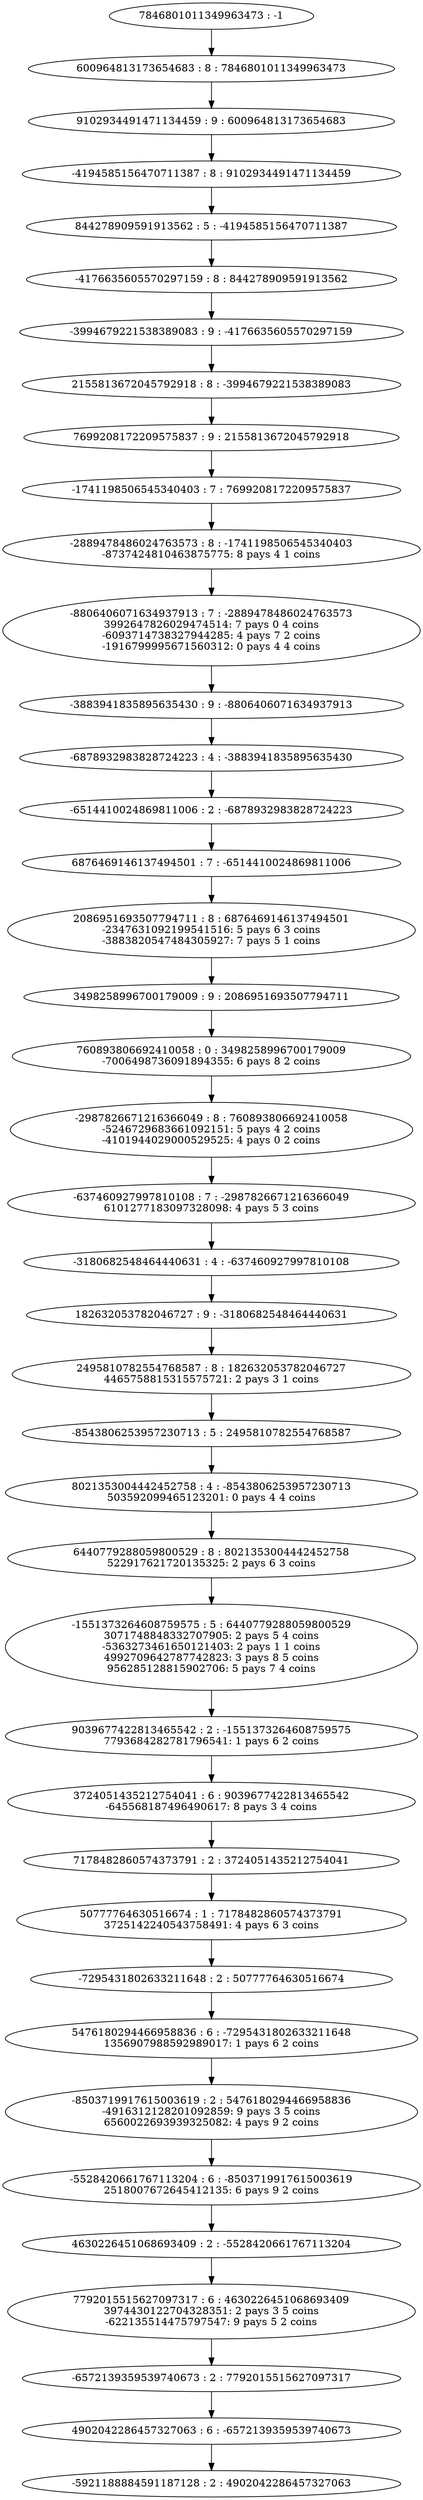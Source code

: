digraph "plots_10_0.9_0.8_1000000.0_6000.0_2880000.0/tree_0_40.dot" {
	0 [label="7846801011349963473 : -1"]
	1 [label="600964813173654683 : 8 : 7846801011349963473
"]
	2 [label="9102934491471134459 : 9 : 600964813173654683
"]
	3 [label="-4194585156470711387 : 8 : 9102934491471134459
"]
	4 [label="844278909591913562 : 5 : -4194585156470711387
"]
	5 [label="-4176635605570297159 : 8 : 844278909591913562
"]
	6 [label="-3994679221538389083 : 9 : -4176635605570297159
"]
	7 [label="2155813672045792918 : 8 : -3994679221538389083
"]
	8 [label="7699208172209575837 : 9 : 2155813672045792918
"]
	9 [label="-1741198506545340403 : 7 : 7699208172209575837
"]
	10 [label="-2889478486024763573 : 8 : -1741198506545340403
-8737424810463875775: 8 pays 4 1 coins
"]
	11 [label="-8806406071634937913 : 7 : -2889478486024763573
3992647826029474514: 7 pays 0 4 coins
-6093714738327944285: 4 pays 7 2 coins
-1916799995671560312: 0 pays 4 4 coins
"]
	12 [label="-3883941835895635430 : 9 : -8806406071634937913
"]
	13 [label="-6878932983828724223 : 4 : -3883941835895635430
"]
	14 [label="-6514410024869811006 : 2 : -6878932983828724223
"]
	15 [label="6876469146137494501 : 7 : -6514410024869811006
"]
	16 [label="2086951693507794711 : 8 : 6876469146137494501
-2347631092199541516: 5 pays 6 3 coins
-3883820547484305927: 7 pays 5 1 coins
"]
	17 [label="3498258996700179009 : 9 : 2086951693507794711
"]
	18 [label="760893806692410058 : 0 : 3498258996700179009
-7006498736091894355: 6 pays 8 2 coins
"]
	19 [label="-2987826671216366049 : 8 : 760893806692410058
-5246729683661092151: 5 pays 4 2 coins
-4101944029000529525: 4 pays 0 2 coins
"]
	20 [label="-637460927997810108 : 7 : -2987826671216366049
6101277183097328098: 4 pays 5 3 coins
"]
	21 [label="-3180682548464440631 : 4 : -637460927997810108
"]
	22 [label="182632053782046727 : 9 : -3180682548464440631
"]
	23 [label="2495810782554768587 : 8 : 182632053782046727
4465758815315575721: 2 pays 3 1 coins
"]
	24 [label="-8543806253957230713 : 5 : 2495810782554768587
"]
	25 [label="8021353004442452758 : 4 : -8543806253957230713
503592099465123201: 0 pays 4 4 coins
"]
	26 [label="6440779288059800529 : 8 : 8021353004442452758
522917621720135325: 2 pays 6 3 coins
"]
	27 [label="-1551373264608759575 : 5 : 6440779288059800529
3071748848332707905: 2 pays 5 4 coins
-5363273461650121403: 2 pays 1 1 coins
4992709642787742823: 3 pays 8 5 coins
956285128815902706: 5 pays 7 4 coins
"]
	28 [label="9039677422813465542 : 2 : -1551373264608759575
7793684282781796541: 1 pays 6 2 coins
"]
	29 [label="3724051435212754041 : 6 : 9039677422813465542
-645568187496490617: 8 pays 3 4 coins
"]
	30 [label="7178482860574373791 : 2 : 3724051435212754041
"]
	31 [label="50777764630516674 : 1 : 7178482860574373791
3725142240543758491: 4 pays 6 3 coins
"]
	32 [label="-7295431802633211648 : 2 : 50777764630516674
"]
	33 [label="5476180294466958836 : 6 : -7295431802633211648
1356907988592989017: 1 pays 6 2 coins
"]
	34 [label="-8503719917615003619 : 2 : 5476180294466958836
-4916312128201092859: 9 pays 3 5 coins
6560022693939325082: 4 pays 9 2 coins
"]
	35 [label="-5528420661767113204 : 6 : -8503719917615003619
2518007672645412135: 6 pays 9 2 coins
"]
	36 [label="4630226451068693409 : 2 : -5528420661767113204
"]
	37 [label="7792015515627097317 : 6 : 4630226451068693409
3974430122704328351: 2 pays 3 5 coins
-622135514475797547: 9 pays 5 2 coins
"]
	38 [label="-6572139359539740673 : 2 : 7792015515627097317
"]
	39 [label="4902042286457327063 : 6 : -6572139359539740673
"]
	40 [label="-5921188884591187128 : 2 : 4902042286457327063
"]
	0 -> 1
	1 -> 2
	2 -> 3
	3 -> 4
	4 -> 5
	5 -> 6
	6 -> 7
	7 -> 8
	8 -> 9
	9 -> 10
	10 -> 11
	11 -> 12
	12 -> 13
	13 -> 14
	14 -> 15
	15 -> 16
	16 -> 17
	17 -> 18
	18 -> 19
	19 -> 20
	20 -> 21
	21 -> 22
	22 -> 23
	23 -> 24
	24 -> 25
	25 -> 26
	26 -> 27
	27 -> 28
	28 -> 29
	29 -> 30
	30 -> 31
	31 -> 32
	32 -> 33
	33 -> 34
	34 -> 35
	35 -> 36
	36 -> 37
	37 -> 38
	38 -> 39
	39 -> 40
}
